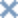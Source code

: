 <mxfile version="22.1.21" type="github">
  <diagram name="第 1 页" id="S5RyoVYjfz8aSOZIx_ey">
    <mxGraphModel dx="678" dy="369" grid="1" gridSize="10" guides="1" tooltips="1" connect="1" arrows="1" fold="1" page="1" pageScale="1" pageWidth="827" pageHeight="1169" math="0" shadow="0">
      <root>
        <mxCell id="0" />
        <mxCell id="1" parent="0" />
        <mxCell id="sgD2oi5IhbVDFHdIsILv-1" value="" style="shape=image;verticalLabelPosition=bottom;labelBackgroundColor=default;verticalAlign=top;aspect=fixed;imageAspect=0;image=data:image/png,iVBORw0KGgoAAAANSUhEUgAAAAkAAAAJAQMAAADaX5RTAAAABlBMVEV7mr3///+wksspAAAAAnRSTlP/AOW3MEoAAAAdSURBVAgdY9jXwCDDwNDRwHCwgeExmASygSL7GgB12QiqNHZZIwAAAABJRU5ErkJggg==;" vertex="1" parent="1">
          <mxGeometry x="430" y="10" width="9" height="9" as="geometry" />
        </mxCell>
      </root>
    </mxGraphModel>
  </diagram>
</mxfile>
